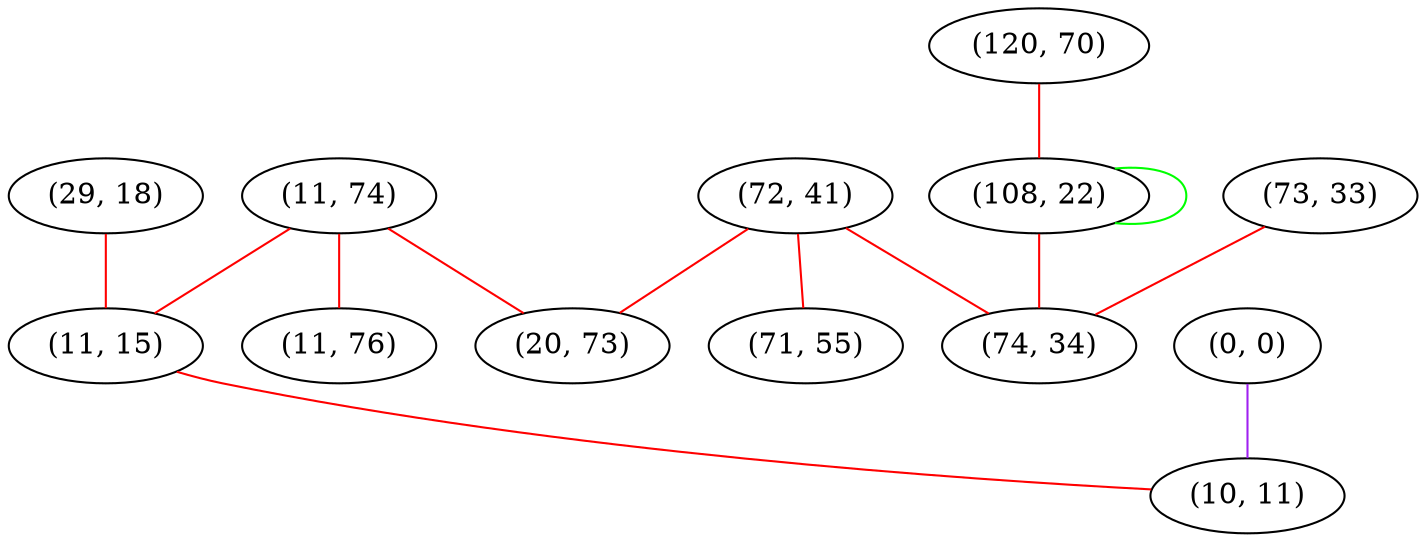 graph "" {
"(11, 74)";
"(0, 0)";
"(29, 18)";
"(73, 33)";
"(120, 70)";
"(108, 22)";
"(72, 41)";
"(20, 73)";
"(11, 15)";
"(10, 11)";
"(11, 76)";
"(71, 55)";
"(74, 34)";
"(11, 74)" -- "(11, 15)"  [color=red, key=0, weight=1];
"(11, 74)" -- "(11, 76)"  [color=red, key=0, weight=1];
"(11, 74)" -- "(20, 73)"  [color=red, key=0, weight=1];
"(0, 0)" -- "(10, 11)"  [color=purple, key=0, weight=4];
"(29, 18)" -- "(11, 15)"  [color=red, key=0, weight=1];
"(73, 33)" -- "(74, 34)"  [color=red, key=0, weight=1];
"(120, 70)" -- "(108, 22)"  [color=red, key=0, weight=1];
"(108, 22)" -- "(108, 22)"  [color=green, key=0, weight=2];
"(108, 22)" -- "(74, 34)"  [color=red, key=0, weight=1];
"(72, 41)" -- "(20, 73)"  [color=red, key=0, weight=1];
"(72, 41)" -- "(71, 55)"  [color=red, key=0, weight=1];
"(72, 41)" -- "(74, 34)"  [color=red, key=0, weight=1];
"(11, 15)" -- "(10, 11)"  [color=red, key=0, weight=1];
}
